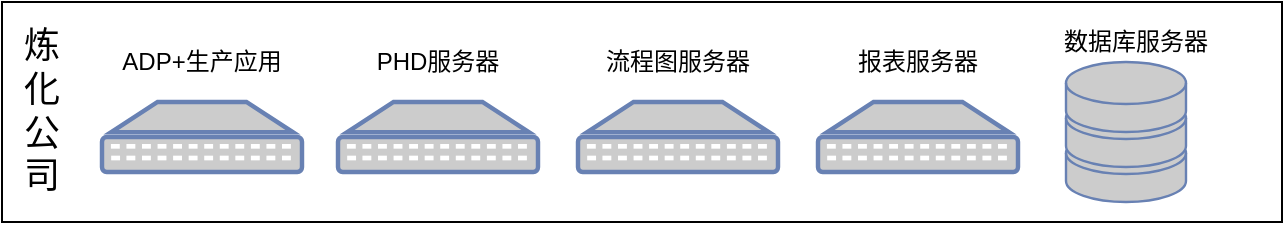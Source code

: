 <mxfile version="14.9.3" type="github">
  <diagram name="Page-1" id="0783ab3e-0a74-02c8-0abd-f7b4e66b4bec">
    <mxGraphModel dx="1038" dy="547" grid="1" gridSize="10" guides="1" tooltips="1" connect="1" arrows="1" fold="1" page="1" pageScale="1" pageWidth="850" pageHeight="1100" background="none" math="0" shadow="0">
      <root>
        <mxCell id="0" />
        <mxCell id="1" parent="0" />
        <mxCell id="s8xCWeBZUh2nm2cPaXJq-2" value="" style="rounded=0;whiteSpace=wrap;html=1;fillColor=none;" vertex="1" parent="1">
          <mxGeometry x="120" y="20" width="640" height="110" as="geometry" />
        </mxCell>
        <mxCell id="s8xCWeBZUh2nm2cPaXJq-1" value="" style="fontColor=#0066CC;verticalAlign=top;verticalLabelPosition=bottom;labelPosition=center;align=center;html=1;outlineConnect=0;fillColor=#CCCCCC;strokeColor=#6881B3;gradientColor=none;gradientDirection=north;strokeWidth=2;shape=mxgraph.networks.patch_panel;" vertex="1" parent="1">
          <mxGeometry x="170" y="70" width="100" height="35" as="geometry" />
        </mxCell>
        <mxCell id="s8xCWeBZUh2nm2cPaXJq-3" value="ADP+生产应用" style="text;html=1;strokeColor=none;fillColor=none;align=center;verticalAlign=middle;whiteSpace=wrap;rounded=0;" vertex="1" parent="1">
          <mxGeometry x="175" y="40" width="90" height="20" as="geometry" />
        </mxCell>
        <mxCell id="s8xCWeBZUh2nm2cPaXJq-5" value="" style="fontColor=#0066CC;verticalAlign=top;verticalLabelPosition=bottom;labelPosition=center;align=center;html=1;outlineConnect=0;fillColor=#CCCCCC;strokeColor=#6881B3;gradientColor=none;gradientDirection=north;strokeWidth=2;shape=mxgraph.networks.storage;" vertex="1" parent="1">
          <mxGeometry x="652" y="50" width="60" height="70" as="geometry" />
        </mxCell>
        <mxCell id="s8xCWeBZUh2nm2cPaXJq-6" value="数据库服务器" style="text;html=1;strokeColor=none;fillColor=none;align=center;verticalAlign=middle;whiteSpace=wrap;rounded=0;" vertex="1" parent="1">
          <mxGeometry x="642" y="30" width="90" height="20" as="geometry" />
        </mxCell>
        <mxCell id="s8xCWeBZUh2nm2cPaXJq-7" value="" style="fontColor=#0066CC;verticalAlign=top;verticalLabelPosition=bottom;labelPosition=center;align=center;html=1;outlineConnect=0;fillColor=#CCCCCC;strokeColor=#6881B3;gradientColor=none;gradientDirection=north;strokeWidth=2;shape=mxgraph.networks.patch_panel;" vertex="1" parent="1">
          <mxGeometry x="288" y="70" width="100" height="35" as="geometry" />
        </mxCell>
        <mxCell id="s8xCWeBZUh2nm2cPaXJq-8" value="PHD服务器" style="text;html=1;strokeColor=none;fillColor=none;align=center;verticalAlign=middle;whiteSpace=wrap;rounded=0;" vertex="1" parent="1">
          <mxGeometry x="293" y="40" width="90" height="20" as="geometry" />
        </mxCell>
        <mxCell id="s8xCWeBZUh2nm2cPaXJq-9" value="&lt;font style=&quot;font-size: 18px&quot;&gt;炼&lt;br&gt;化&lt;br&gt;公&lt;br&gt;司&lt;/font&gt;" style="text;html=1;strokeColor=none;fillColor=none;align=center;verticalAlign=middle;whiteSpace=wrap;rounded=0;" vertex="1" parent="1">
          <mxGeometry x="120" y="25" width="40" height="100" as="geometry" />
        </mxCell>
        <mxCell id="s8xCWeBZUh2nm2cPaXJq-10" value="" style="fontColor=#0066CC;verticalAlign=top;verticalLabelPosition=bottom;labelPosition=center;align=center;html=1;outlineConnect=0;fillColor=#CCCCCC;strokeColor=#6881B3;gradientColor=none;gradientDirection=north;strokeWidth=2;shape=mxgraph.networks.patch_panel;" vertex="1" parent="1">
          <mxGeometry x="408" y="70" width="100" height="35" as="geometry" />
        </mxCell>
        <mxCell id="s8xCWeBZUh2nm2cPaXJq-11" value="流程图服务器" style="text;html=1;strokeColor=none;fillColor=none;align=center;verticalAlign=middle;whiteSpace=wrap;rounded=0;" vertex="1" parent="1">
          <mxGeometry x="413" y="40" width="90" height="20" as="geometry" />
        </mxCell>
        <mxCell id="s8xCWeBZUh2nm2cPaXJq-14" value="" style="fontColor=#0066CC;verticalAlign=top;verticalLabelPosition=bottom;labelPosition=center;align=center;html=1;outlineConnect=0;fillColor=#CCCCCC;strokeColor=#6881B3;gradientColor=none;gradientDirection=north;strokeWidth=2;shape=mxgraph.networks.patch_panel;" vertex="1" parent="1">
          <mxGeometry x="528" y="70" width="100" height="35" as="geometry" />
        </mxCell>
        <mxCell id="s8xCWeBZUh2nm2cPaXJq-15" value="报表服务器" style="text;html=1;strokeColor=none;fillColor=none;align=center;verticalAlign=middle;whiteSpace=wrap;rounded=0;" vertex="1" parent="1">
          <mxGeometry x="533" y="40" width="90" height="20" as="geometry" />
        </mxCell>
      </root>
    </mxGraphModel>
  </diagram>
</mxfile>
